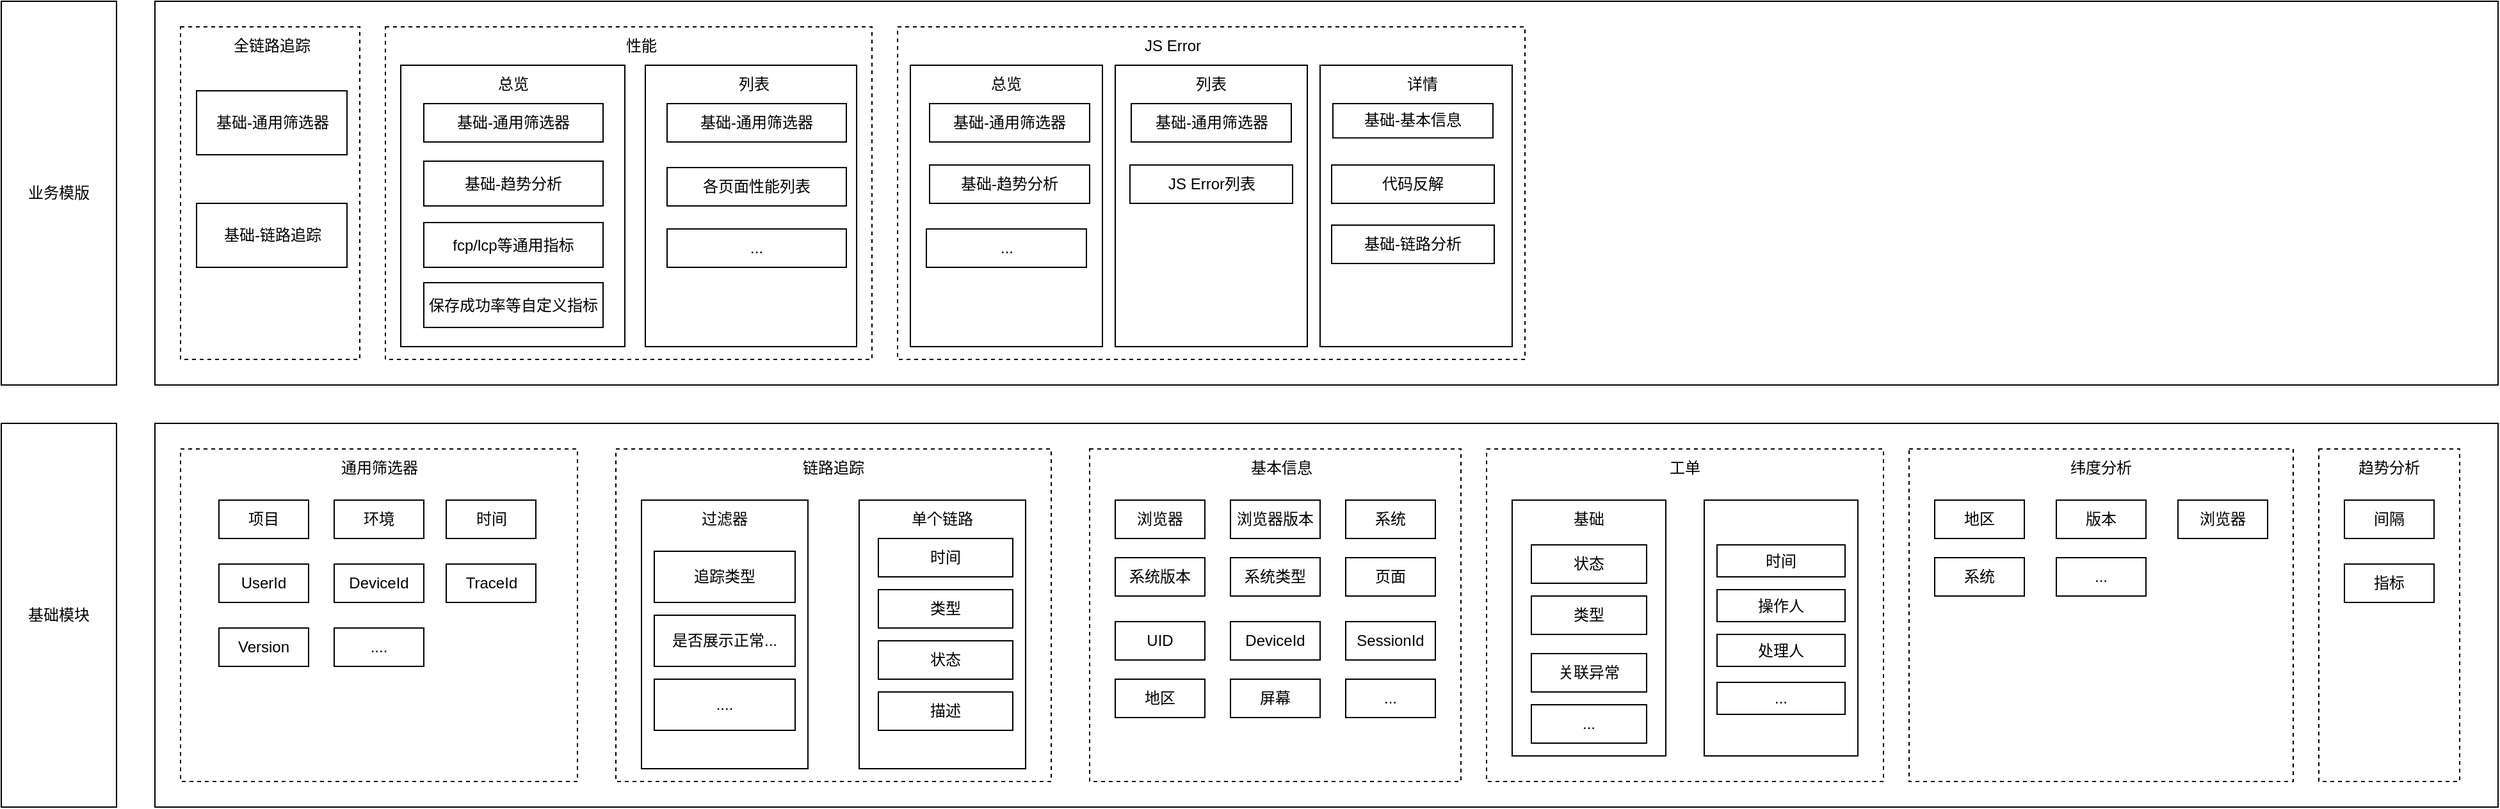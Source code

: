 <mxfile version="21.2.1" type="github">
  <diagram name="第 1 页" id="lsf1Tn1yKAUuwyzkUpje">
    <mxGraphModel dx="1987" dy="-151" grid="1" gridSize="10" guides="1" tooltips="1" connect="1" arrows="1" fold="1" page="1" pageScale="1" pageWidth="1600" pageHeight="1200" math="0" shadow="0">
      <root>
        <mxCell id="0" />
        <mxCell id="1" parent="0" />
        <mxCell id="yyzTw-pzWx6IPQzIJ-rm-1" value="基础模块" style="rounded=0;whiteSpace=wrap;html=1;" parent="1" vertex="1">
          <mxGeometry x="30" y="1940" width="90" height="300" as="geometry" />
        </mxCell>
        <mxCell id="yyzTw-pzWx6IPQzIJ-rm-2" value="" style="rounded=0;whiteSpace=wrap;html=1;" parent="1" vertex="1">
          <mxGeometry x="150" y="1940" width="1830" height="300" as="geometry" />
        </mxCell>
        <mxCell id="yyzTw-pzWx6IPQzIJ-rm-3" value="" style="rounded=0;whiteSpace=wrap;html=1;dashed=1;" parent="1" vertex="1">
          <mxGeometry x="170" y="1960" width="310" height="260" as="geometry" />
        </mxCell>
        <mxCell id="yyzTw-pzWx6IPQzIJ-rm-4" value="通用筛选器" style="text;html=1;strokeColor=none;fillColor=none;align=center;verticalAlign=middle;whiteSpace=wrap;rounded=0;" parent="1" vertex="1">
          <mxGeometry x="292.5" y="1960" width="65" height="30" as="geometry" />
        </mxCell>
        <mxCell id="yyzTw-pzWx6IPQzIJ-rm-5" value="项目" style="rounded=0;whiteSpace=wrap;html=1;" parent="1" vertex="1">
          <mxGeometry x="200" y="2000" width="70" height="30" as="geometry" />
        </mxCell>
        <mxCell id="yyzTw-pzWx6IPQzIJ-rm-6" value="环境" style="rounded=0;whiteSpace=wrap;html=1;" parent="1" vertex="1">
          <mxGeometry x="290" y="2000" width="70" height="30" as="geometry" />
        </mxCell>
        <mxCell id="yyzTw-pzWx6IPQzIJ-rm-7" value="时间" style="rounded=0;whiteSpace=wrap;html=1;" parent="1" vertex="1">
          <mxGeometry x="377.5" y="2000" width="70" height="30" as="geometry" />
        </mxCell>
        <mxCell id="yyzTw-pzWx6IPQzIJ-rm-8" value="UserId" style="rounded=0;whiteSpace=wrap;html=1;" parent="1" vertex="1">
          <mxGeometry x="200" y="2050" width="70" height="30" as="geometry" />
        </mxCell>
        <mxCell id="yyzTw-pzWx6IPQzIJ-rm-9" value="DeviceId" style="rounded=0;whiteSpace=wrap;html=1;" parent="1" vertex="1">
          <mxGeometry x="290" y="2050" width="70" height="30" as="geometry" />
        </mxCell>
        <mxCell id="yyzTw-pzWx6IPQzIJ-rm-10" value="TraceId" style="rounded=0;whiteSpace=wrap;html=1;" parent="1" vertex="1">
          <mxGeometry x="377.5" y="2050" width="70" height="30" as="geometry" />
        </mxCell>
        <mxCell id="yyzTw-pzWx6IPQzIJ-rm-12" value="Version" style="rounded=0;whiteSpace=wrap;html=1;" parent="1" vertex="1">
          <mxGeometry x="200" y="2100" width="70" height="30" as="geometry" />
        </mxCell>
        <mxCell id="yyzTw-pzWx6IPQzIJ-rm-13" value="...." style="rounded=0;whiteSpace=wrap;html=1;" parent="1" vertex="1">
          <mxGeometry x="290" y="2100" width="70" height="30" as="geometry" />
        </mxCell>
        <mxCell id="yyzTw-pzWx6IPQzIJ-rm-14" value="" style="rounded=0;whiteSpace=wrap;html=1;dashed=1;" parent="1" vertex="1">
          <mxGeometry x="510" y="1960" width="340" height="260" as="geometry" />
        </mxCell>
        <mxCell id="yyzTw-pzWx6IPQzIJ-rm-15" value="链路追踪" style="text;html=1;strokeColor=none;fillColor=none;align=center;verticalAlign=middle;whiteSpace=wrap;rounded=0;" parent="1" vertex="1">
          <mxGeometry x="645" y="1960" width="70" height="30" as="geometry" />
        </mxCell>
        <mxCell id="yyzTw-pzWx6IPQzIJ-rm-16" value="" style="rounded=0;whiteSpace=wrap;html=1;" parent="1" vertex="1">
          <mxGeometry x="530" y="2000" width="130" height="210" as="geometry" />
        </mxCell>
        <mxCell id="yyzTw-pzWx6IPQzIJ-rm-17" value="过滤器" style="text;html=1;strokeColor=none;fillColor=none;align=center;verticalAlign=middle;whiteSpace=wrap;rounded=0;" parent="1" vertex="1">
          <mxGeometry x="565" y="2000" width="60" height="30" as="geometry" />
        </mxCell>
        <mxCell id="yyzTw-pzWx6IPQzIJ-rm-18" value="追踪类型" style="rounded=0;whiteSpace=wrap;html=1;" parent="1" vertex="1">
          <mxGeometry x="540" y="2040" width="110" height="40" as="geometry" />
        </mxCell>
        <mxCell id="yyzTw-pzWx6IPQzIJ-rm-19" value="是否展示正常..." style="rounded=0;whiteSpace=wrap;html=1;" parent="1" vertex="1">
          <mxGeometry x="540" y="2090" width="110" height="40" as="geometry" />
        </mxCell>
        <mxCell id="yyzTw-pzWx6IPQzIJ-rm-20" value="...." style="rounded=0;whiteSpace=wrap;html=1;" parent="1" vertex="1">
          <mxGeometry x="540" y="2140" width="110" height="40" as="geometry" />
        </mxCell>
        <mxCell id="yyzTw-pzWx6IPQzIJ-rm-21" value="" style="rounded=0;whiteSpace=wrap;html=1;" parent="1" vertex="1">
          <mxGeometry x="700" y="2000" width="130" height="210" as="geometry" />
        </mxCell>
        <mxCell id="yyzTw-pzWx6IPQzIJ-rm-22" value="单个链路" style="text;html=1;strokeColor=none;fillColor=none;align=center;verticalAlign=middle;whiteSpace=wrap;rounded=0;" parent="1" vertex="1">
          <mxGeometry x="735" y="2000" width="60" height="30" as="geometry" />
        </mxCell>
        <mxCell id="yyzTw-pzWx6IPQzIJ-rm-23" value="时间" style="rounded=0;whiteSpace=wrap;html=1;" parent="1" vertex="1">
          <mxGeometry x="715" y="2030" width="105" height="30" as="geometry" />
        </mxCell>
        <mxCell id="yyzTw-pzWx6IPQzIJ-rm-24" value="类型" style="rounded=0;whiteSpace=wrap;html=1;" parent="1" vertex="1">
          <mxGeometry x="715" y="2070" width="105" height="30" as="geometry" />
        </mxCell>
        <mxCell id="yyzTw-pzWx6IPQzIJ-rm-25" value="状态" style="rounded=0;whiteSpace=wrap;html=1;" parent="1" vertex="1">
          <mxGeometry x="715" y="2110" width="105" height="30" as="geometry" />
        </mxCell>
        <mxCell id="yyzTw-pzWx6IPQzIJ-rm-26" value="描述" style="rounded=0;whiteSpace=wrap;html=1;" parent="1" vertex="1">
          <mxGeometry x="715" y="2150" width="105" height="30" as="geometry" />
        </mxCell>
        <mxCell id="yyzTw-pzWx6IPQzIJ-rm-27" value="" style="rounded=0;whiteSpace=wrap;html=1;dashed=1;" parent="1" vertex="1">
          <mxGeometry x="880" y="1960" width="290" height="260" as="geometry" />
        </mxCell>
        <mxCell id="yyzTw-pzWx6IPQzIJ-rm-28" value="基本信息" style="text;html=1;strokeColor=none;fillColor=none;align=center;verticalAlign=middle;whiteSpace=wrap;rounded=0;" parent="1" vertex="1">
          <mxGeometry x="1000" y="1960" width="60" height="30" as="geometry" />
        </mxCell>
        <mxCell id="yyzTw-pzWx6IPQzIJ-rm-29" value="浏览器" style="rounded=0;whiteSpace=wrap;html=1;" parent="1" vertex="1">
          <mxGeometry x="900" y="2000" width="70" height="30" as="geometry" />
        </mxCell>
        <mxCell id="yyzTw-pzWx6IPQzIJ-rm-30" value="浏览器版本" style="rounded=0;whiteSpace=wrap;html=1;" parent="1" vertex="1">
          <mxGeometry x="990" y="2000" width="70" height="30" as="geometry" />
        </mxCell>
        <mxCell id="yyzTw-pzWx6IPQzIJ-rm-31" value="系统" style="rounded=0;whiteSpace=wrap;html=1;" parent="1" vertex="1">
          <mxGeometry x="1080" y="2000" width="70" height="30" as="geometry" />
        </mxCell>
        <mxCell id="yyzTw-pzWx6IPQzIJ-rm-32" value="系统版本" style="rounded=0;whiteSpace=wrap;html=1;" parent="1" vertex="1">
          <mxGeometry x="900" y="2045" width="70" height="30" as="geometry" />
        </mxCell>
        <mxCell id="yyzTw-pzWx6IPQzIJ-rm-33" value="系统类型" style="rounded=0;whiteSpace=wrap;html=1;" parent="1" vertex="1">
          <mxGeometry x="990" y="2045" width="70" height="30" as="geometry" />
        </mxCell>
        <mxCell id="yyzTw-pzWx6IPQzIJ-rm-34" value="页面" style="rounded=0;whiteSpace=wrap;html=1;" parent="1" vertex="1">
          <mxGeometry x="1080" y="2045" width="70" height="30" as="geometry" />
        </mxCell>
        <mxCell id="yyzTw-pzWx6IPQzIJ-rm-35" value="UID" style="rounded=0;whiteSpace=wrap;html=1;" parent="1" vertex="1">
          <mxGeometry x="900" y="2095" width="70" height="30" as="geometry" />
        </mxCell>
        <mxCell id="yyzTw-pzWx6IPQzIJ-rm-36" value="DeviceId" style="rounded=0;whiteSpace=wrap;html=1;" parent="1" vertex="1">
          <mxGeometry x="990" y="2095" width="70" height="30" as="geometry" />
        </mxCell>
        <mxCell id="yyzTw-pzWx6IPQzIJ-rm-37" value="SessionId" style="rounded=0;whiteSpace=wrap;html=1;" parent="1" vertex="1">
          <mxGeometry x="1080" y="2095" width="70" height="30" as="geometry" />
        </mxCell>
        <mxCell id="yyzTw-pzWx6IPQzIJ-rm-38" value="地区" style="rounded=0;whiteSpace=wrap;html=1;" parent="1" vertex="1">
          <mxGeometry x="900" y="2140" width="70" height="30" as="geometry" />
        </mxCell>
        <mxCell id="yyzTw-pzWx6IPQzIJ-rm-39" value="屏幕" style="rounded=0;whiteSpace=wrap;html=1;" parent="1" vertex="1">
          <mxGeometry x="990" y="2140" width="70" height="30" as="geometry" />
        </mxCell>
        <mxCell id="yyzTw-pzWx6IPQzIJ-rm-40" value="..." style="rounded=0;whiteSpace=wrap;html=1;" parent="1" vertex="1">
          <mxGeometry x="1080" y="2140" width="70" height="30" as="geometry" />
        </mxCell>
        <mxCell id="yyzTw-pzWx6IPQzIJ-rm-46" value="流转记录" style="text;html=1;strokeColor=none;fillColor=none;align=center;verticalAlign=middle;whiteSpace=wrap;rounded=0;" parent="1" vertex="1">
          <mxGeometry x="1390" y="2000" width="60" height="30" as="geometry" />
        </mxCell>
        <mxCell id="yyzTw-pzWx6IPQzIJ-rm-55" value="" style="group" parent="1" vertex="1" connectable="0">
          <mxGeometry x="1190" y="1960" width="310" height="260" as="geometry" />
        </mxCell>
        <mxCell id="yyzTw-pzWx6IPQzIJ-rm-41" value="" style="rounded=0;whiteSpace=wrap;html=1;dashed=1;" parent="yyzTw-pzWx6IPQzIJ-rm-55" vertex="1">
          <mxGeometry width="310" height="260" as="geometry" />
        </mxCell>
        <mxCell id="yyzTw-pzWx6IPQzIJ-rm-42" value="工单" style="text;html=1;strokeColor=none;fillColor=none;align=center;verticalAlign=middle;whiteSpace=wrap;rounded=0;" parent="yyzTw-pzWx6IPQzIJ-rm-55" vertex="1">
          <mxGeometry x="125" width="60" height="30" as="geometry" />
        </mxCell>
        <mxCell id="yyzTw-pzWx6IPQzIJ-rm-43" value="" style="rounded=0;whiteSpace=wrap;html=1;" parent="yyzTw-pzWx6IPQzIJ-rm-55" vertex="1">
          <mxGeometry x="20" y="40" width="120" height="200" as="geometry" />
        </mxCell>
        <mxCell id="yyzTw-pzWx6IPQzIJ-rm-44" value="" style="rounded=0;whiteSpace=wrap;html=1;" parent="yyzTw-pzWx6IPQzIJ-rm-55" vertex="1">
          <mxGeometry x="170" y="40" width="120" height="200" as="geometry" />
        </mxCell>
        <mxCell id="yyzTw-pzWx6IPQzIJ-rm-45" value="基础" style="text;html=1;strokeColor=none;fillColor=none;align=center;verticalAlign=middle;whiteSpace=wrap;rounded=0;" parent="yyzTw-pzWx6IPQzIJ-rm-55" vertex="1">
          <mxGeometry x="50" y="40" width="60" height="30" as="geometry" />
        </mxCell>
        <mxCell id="yyzTw-pzWx6IPQzIJ-rm-47" value="时间" style="rounded=0;whiteSpace=wrap;html=1;" parent="yyzTw-pzWx6IPQzIJ-rm-55" vertex="1">
          <mxGeometry x="180" y="75" width="100" height="25" as="geometry" />
        </mxCell>
        <mxCell id="yyzTw-pzWx6IPQzIJ-rm-48" value="操作人" style="rounded=0;whiteSpace=wrap;html=1;" parent="yyzTw-pzWx6IPQzIJ-rm-55" vertex="1">
          <mxGeometry x="180" y="110" width="100" height="25" as="geometry" />
        </mxCell>
        <mxCell id="yyzTw-pzWx6IPQzIJ-rm-49" value="处理人" style="rounded=0;whiteSpace=wrap;html=1;" parent="yyzTw-pzWx6IPQzIJ-rm-55" vertex="1">
          <mxGeometry x="180" y="145" width="100" height="25" as="geometry" />
        </mxCell>
        <mxCell id="yyzTw-pzWx6IPQzIJ-rm-50" value="..." style="rounded=0;whiteSpace=wrap;html=1;" parent="yyzTw-pzWx6IPQzIJ-rm-55" vertex="1">
          <mxGeometry x="180" y="182.5" width="100" height="25" as="geometry" />
        </mxCell>
        <mxCell id="yyzTw-pzWx6IPQzIJ-rm-51" value="状态" style="rounded=0;whiteSpace=wrap;html=1;" parent="yyzTw-pzWx6IPQzIJ-rm-55" vertex="1">
          <mxGeometry x="35" y="75" width="90" height="30" as="geometry" />
        </mxCell>
        <mxCell id="yyzTw-pzWx6IPQzIJ-rm-52" value="类型" style="rounded=0;whiteSpace=wrap;html=1;" parent="yyzTw-pzWx6IPQzIJ-rm-55" vertex="1">
          <mxGeometry x="35" y="115" width="90" height="30" as="geometry" />
        </mxCell>
        <mxCell id="yyzTw-pzWx6IPQzIJ-rm-53" value="关联异常" style="rounded=0;whiteSpace=wrap;html=1;" parent="yyzTw-pzWx6IPQzIJ-rm-55" vertex="1">
          <mxGeometry x="35" y="160" width="90" height="30" as="geometry" />
        </mxCell>
        <mxCell id="yyzTw-pzWx6IPQzIJ-rm-54" value="..." style="rounded=0;whiteSpace=wrap;html=1;" parent="yyzTw-pzWx6IPQzIJ-rm-55" vertex="1">
          <mxGeometry x="35" y="200" width="90" height="30" as="geometry" />
        </mxCell>
        <mxCell id="yyzTw-pzWx6IPQzIJ-rm-56" value="" style="rounded=0;whiteSpace=wrap;html=1;dashed=1;" parent="1" vertex="1">
          <mxGeometry x="1520" y="1960" width="300" height="260" as="geometry" />
        </mxCell>
        <mxCell id="yyzTw-pzWx6IPQzIJ-rm-57" value="纬度分析" style="text;html=1;strokeColor=none;fillColor=none;align=center;verticalAlign=middle;whiteSpace=wrap;rounded=0;" parent="1" vertex="1">
          <mxGeometry x="1640" y="1960" width="60" height="30" as="geometry" />
        </mxCell>
        <mxCell id="yyzTw-pzWx6IPQzIJ-rm-58" value="地区" style="rounded=0;whiteSpace=wrap;html=1;" parent="1" vertex="1">
          <mxGeometry x="1540" y="2000" width="70" height="30" as="geometry" />
        </mxCell>
        <mxCell id="yyzTw-pzWx6IPQzIJ-rm-59" value="版本" style="rounded=0;whiteSpace=wrap;html=1;" parent="1" vertex="1">
          <mxGeometry x="1635" y="2000" width="70" height="30" as="geometry" />
        </mxCell>
        <mxCell id="yyzTw-pzWx6IPQzIJ-rm-60" value="浏览器" style="rounded=0;whiteSpace=wrap;html=1;" parent="1" vertex="1">
          <mxGeometry x="1730" y="2000" width="70" height="30" as="geometry" />
        </mxCell>
        <mxCell id="yyzTw-pzWx6IPQzIJ-rm-61" value="系统" style="rounded=0;whiteSpace=wrap;html=1;" parent="1" vertex="1">
          <mxGeometry x="1540" y="2045" width="70" height="30" as="geometry" />
        </mxCell>
        <mxCell id="yyzTw-pzWx6IPQzIJ-rm-62" value="..." style="rounded=0;whiteSpace=wrap;html=1;" parent="1" vertex="1">
          <mxGeometry x="1635" y="2045" width="70" height="30" as="geometry" />
        </mxCell>
        <mxCell id="yyzTw-pzWx6IPQzIJ-rm-67" value="" style="rounded=0;whiteSpace=wrap;html=1;dashed=1;" parent="1" vertex="1">
          <mxGeometry x="1840" y="1960" width="110" height="260" as="geometry" />
        </mxCell>
        <mxCell id="yyzTw-pzWx6IPQzIJ-rm-68" value="趋势分析" style="text;html=1;strokeColor=none;fillColor=none;align=center;verticalAlign=middle;whiteSpace=wrap;rounded=0;" parent="1" vertex="1">
          <mxGeometry x="1865" y="1960" width="60" height="30" as="geometry" />
        </mxCell>
        <mxCell id="yyzTw-pzWx6IPQzIJ-rm-69" value="间隔" style="rounded=0;whiteSpace=wrap;html=1;" parent="1" vertex="1">
          <mxGeometry x="1860" y="2000" width="70" height="30" as="geometry" />
        </mxCell>
        <mxCell id="yyzTw-pzWx6IPQzIJ-rm-70" value="指标" style="rounded=0;whiteSpace=wrap;html=1;" parent="1" vertex="1">
          <mxGeometry x="1860" y="2050" width="70" height="30" as="geometry" />
        </mxCell>
        <mxCell id="yyzTw-pzWx6IPQzIJ-rm-71" value="业务模版" style="rounded=0;whiteSpace=wrap;html=1;" parent="1" vertex="1">
          <mxGeometry x="30" y="1610" width="90" height="300" as="geometry" />
        </mxCell>
        <mxCell id="yyzTw-pzWx6IPQzIJ-rm-72" value="" style="rounded=0;whiteSpace=wrap;html=1;" parent="1" vertex="1">
          <mxGeometry x="150" y="1610" width="1830" height="300" as="geometry" />
        </mxCell>
        <mxCell id="yyzTw-pzWx6IPQzIJ-rm-73" value="" style="rounded=0;whiteSpace=wrap;html=1;dashed=1;" parent="1" vertex="1">
          <mxGeometry x="170" y="1630" width="140" height="260" as="geometry" />
        </mxCell>
        <mxCell id="yyzTw-pzWx6IPQzIJ-rm-74" value="全链路追踪" style="text;html=1;strokeColor=none;fillColor=none;align=center;verticalAlign=middle;whiteSpace=wrap;rounded=0;" parent="1" vertex="1">
          <mxGeometry x="208.75" y="1630" width="65" height="30" as="geometry" />
        </mxCell>
        <mxCell id="yyzTw-pzWx6IPQzIJ-rm-75" value="基础-通用筛选器" style="rounded=0;whiteSpace=wrap;html=1;" parent="1" vertex="1">
          <mxGeometry x="182.5" y="1680" width="117.5" height="50" as="geometry" />
        </mxCell>
        <mxCell id="yyzTw-pzWx6IPQzIJ-rm-76" value="基础-链路追踪" style="rounded=0;whiteSpace=wrap;html=1;" parent="1" vertex="1">
          <mxGeometry x="182.5" y="1768" width="117.5" height="50" as="geometry" />
        </mxCell>
        <mxCell id="pWlYmW0MUSd6FvhuZP3i-19" value="" style="group" vertex="1" connectable="0" parent="1">
          <mxGeometry x="330" y="1630" width="380" height="260" as="geometry" />
        </mxCell>
        <mxCell id="yyzTw-pzWx6IPQzIJ-rm-77" value="" style="rounded=0;whiteSpace=wrap;html=1;dashed=1;" parent="pWlYmW0MUSd6FvhuZP3i-19" vertex="1">
          <mxGeometry width="380" height="260" as="geometry" />
        </mxCell>
        <mxCell id="yyzTw-pzWx6IPQzIJ-rm-78" value="性能" style="text;html=1;strokeColor=none;fillColor=none;align=center;verticalAlign=middle;whiteSpace=wrap;rounded=0;" parent="pWlYmW0MUSd6FvhuZP3i-19" vertex="1">
          <mxGeometry x="170" width="60" height="30" as="geometry" />
        </mxCell>
        <mxCell id="yyzTw-pzWx6IPQzIJ-rm-79" value="" style="rounded=0;whiteSpace=wrap;html=1;" parent="pWlYmW0MUSd6FvhuZP3i-19" vertex="1">
          <mxGeometry x="12" y="30" width="175" height="220" as="geometry" />
        </mxCell>
        <mxCell id="yyzTw-pzWx6IPQzIJ-rm-80" value="总览" style="text;html=1;strokeColor=none;fillColor=none;align=center;verticalAlign=middle;whiteSpace=wrap;rounded=0;" parent="pWlYmW0MUSd6FvhuZP3i-19" vertex="1">
          <mxGeometry x="70" y="30" width="60" height="30" as="geometry" />
        </mxCell>
        <mxCell id="yyzTw-pzWx6IPQzIJ-rm-81" value="基础-通用筛选器" style="rounded=0;whiteSpace=wrap;html=1;" parent="pWlYmW0MUSd6FvhuZP3i-19" vertex="1">
          <mxGeometry x="30" y="60" width="140" height="30" as="geometry" />
        </mxCell>
        <mxCell id="yyzTw-pzWx6IPQzIJ-rm-82" value="基础-趋势分析" style="rounded=0;whiteSpace=wrap;html=1;" parent="pWlYmW0MUSd6FvhuZP3i-19" vertex="1">
          <mxGeometry x="30" y="105" width="140" height="35" as="geometry" />
        </mxCell>
        <mxCell id="yyzTw-pzWx6IPQzIJ-rm-83" value="fcp/lcp等通用指标" style="rounded=0;whiteSpace=wrap;html=1;" parent="pWlYmW0MUSd6FvhuZP3i-19" vertex="1">
          <mxGeometry x="30" y="153" width="140" height="35" as="geometry" />
        </mxCell>
        <mxCell id="yyzTw-pzWx6IPQzIJ-rm-84" value="保存成功率等自定义指标" style="rounded=0;whiteSpace=wrap;html=1;" parent="pWlYmW0MUSd6FvhuZP3i-19" vertex="1">
          <mxGeometry x="30" y="200" width="140" height="35" as="geometry" />
        </mxCell>
        <mxCell id="yyzTw-pzWx6IPQzIJ-rm-85" value="" style="rounded=0;whiteSpace=wrap;html=1;" parent="pWlYmW0MUSd6FvhuZP3i-19" vertex="1">
          <mxGeometry x="203" y="30" width="165" height="220" as="geometry" />
        </mxCell>
        <mxCell id="yyzTw-pzWx6IPQzIJ-rm-86" value="列表" style="text;html=1;strokeColor=none;fillColor=none;align=center;verticalAlign=middle;whiteSpace=wrap;rounded=0;" parent="pWlYmW0MUSd6FvhuZP3i-19" vertex="1">
          <mxGeometry x="257.5" y="30" width="60" height="30" as="geometry" />
        </mxCell>
        <mxCell id="yyzTw-pzWx6IPQzIJ-rm-87" value="基础-通用筛选器" style="rounded=0;whiteSpace=wrap;html=1;" parent="pWlYmW0MUSd6FvhuZP3i-19" vertex="1">
          <mxGeometry x="220" y="60" width="140" height="30" as="geometry" />
        </mxCell>
        <mxCell id="pWlYmW0MUSd6FvhuZP3i-1" value="各页面性能列表" style="rounded=0;whiteSpace=wrap;html=1;" vertex="1" parent="pWlYmW0MUSd6FvhuZP3i-19">
          <mxGeometry x="220" y="110" width="140" height="30" as="geometry" />
        </mxCell>
        <mxCell id="pWlYmW0MUSd6FvhuZP3i-17" value="..." style="rounded=0;whiteSpace=wrap;html=1;" vertex="1" parent="pWlYmW0MUSd6FvhuZP3i-19">
          <mxGeometry x="220" y="158" width="140" height="30" as="geometry" />
        </mxCell>
        <mxCell id="pWlYmW0MUSd6FvhuZP3i-20" value="" style="rounded=0;whiteSpace=wrap;html=1;dashed=1;" vertex="1" parent="1">
          <mxGeometry x="730" y="1630" width="490" height="260" as="geometry" />
        </mxCell>
        <mxCell id="pWlYmW0MUSd6FvhuZP3i-21" value="JS Error" style="text;html=1;strokeColor=none;fillColor=none;align=center;verticalAlign=middle;whiteSpace=wrap;rounded=0;" vertex="1" parent="1">
          <mxGeometry x="915" y="1630" width="60" height="30" as="geometry" />
        </mxCell>
        <mxCell id="pWlYmW0MUSd6FvhuZP3i-22" value="" style="rounded=0;whiteSpace=wrap;html=1;" vertex="1" parent="1">
          <mxGeometry x="740" y="1660" width="150" height="220" as="geometry" />
        </mxCell>
        <mxCell id="pWlYmW0MUSd6FvhuZP3i-23" value="总览" style="text;html=1;strokeColor=none;fillColor=none;align=center;verticalAlign=middle;whiteSpace=wrap;rounded=0;" vertex="1" parent="1">
          <mxGeometry x="785" y="1660" width="60" height="30" as="geometry" />
        </mxCell>
        <mxCell id="pWlYmW0MUSd6FvhuZP3i-38" value="基础-通用筛选器" style="rounded=0;whiteSpace=wrap;html=1;" vertex="1" parent="1">
          <mxGeometry x="755" y="1690" width="125" height="30" as="geometry" />
        </mxCell>
        <mxCell id="pWlYmW0MUSd6FvhuZP3i-39" value="基础-趋势分析" style="rounded=0;whiteSpace=wrap;html=1;" vertex="1" parent="1">
          <mxGeometry x="755" y="1738" width="125" height="30" as="geometry" />
        </mxCell>
        <mxCell id="pWlYmW0MUSd6FvhuZP3i-40" value="..." style="rounded=0;whiteSpace=wrap;html=1;" vertex="1" parent="1">
          <mxGeometry x="752.5" y="1788" width="125" height="30" as="geometry" />
        </mxCell>
        <mxCell id="pWlYmW0MUSd6FvhuZP3i-41" value="" style="rounded=0;whiteSpace=wrap;html=1;" vertex="1" parent="1">
          <mxGeometry x="900" y="1660" width="150" height="220" as="geometry" />
        </mxCell>
        <mxCell id="pWlYmW0MUSd6FvhuZP3i-42" value="列表" style="text;html=1;strokeColor=none;fillColor=none;align=center;verticalAlign=middle;whiteSpace=wrap;rounded=0;" vertex="1" parent="1">
          <mxGeometry x="945" y="1660" width="60" height="30" as="geometry" />
        </mxCell>
        <mxCell id="pWlYmW0MUSd6FvhuZP3i-43" value="基础-通用筛选器" style="rounded=0;whiteSpace=wrap;html=1;" vertex="1" parent="1">
          <mxGeometry x="912.5" y="1690" width="125" height="30" as="geometry" />
        </mxCell>
        <mxCell id="pWlYmW0MUSd6FvhuZP3i-44" value="JS Error列表" style="rounded=0;whiteSpace=wrap;html=1;" vertex="1" parent="1">
          <mxGeometry x="911.5" y="1738" width="127" height="30" as="geometry" />
        </mxCell>
        <mxCell id="pWlYmW0MUSd6FvhuZP3i-45" value="" style="rounded=0;whiteSpace=wrap;html=1;" vertex="1" parent="1">
          <mxGeometry x="1060" y="1660" width="150" height="220" as="geometry" />
        </mxCell>
        <mxCell id="pWlYmW0MUSd6FvhuZP3i-46" value="详情" style="text;html=1;strokeColor=none;fillColor=none;align=center;verticalAlign=middle;whiteSpace=wrap;rounded=0;" vertex="1" parent="1">
          <mxGeometry x="1110" y="1660" width="60" height="30" as="geometry" />
        </mxCell>
        <mxCell id="pWlYmW0MUSd6FvhuZP3i-47" value="基础-基本信息" style="rounded=0;whiteSpace=wrap;html=1;aspect=fixed;" vertex="1" parent="1">
          <mxGeometry x="1070" y="1690" width="125" height="26.79" as="geometry" />
        </mxCell>
        <mxCell id="pWlYmW0MUSd6FvhuZP3i-48" value="代码反解" style="rounded=0;whiteSpace=wrap;html=1;" vertex="1" parent="1">
          <mxGeometry x="1069" y="1738" width="127" height="30" as="geometry" />
        </mxCell>
        <mxCell id="pWlYmW0MUSd6FvhuZP3i-49" value="基础-链路分析" style="rounded=0;whiteSpace=wrap;html=1;" vertex="1" parent="1">
          <mxGeometry x="1069" y="1785" width="127" height="30" as="geometry" />
        </mxCell>
      </root>
    </mxGraphModel>
  </diagram>
</mxfile>
